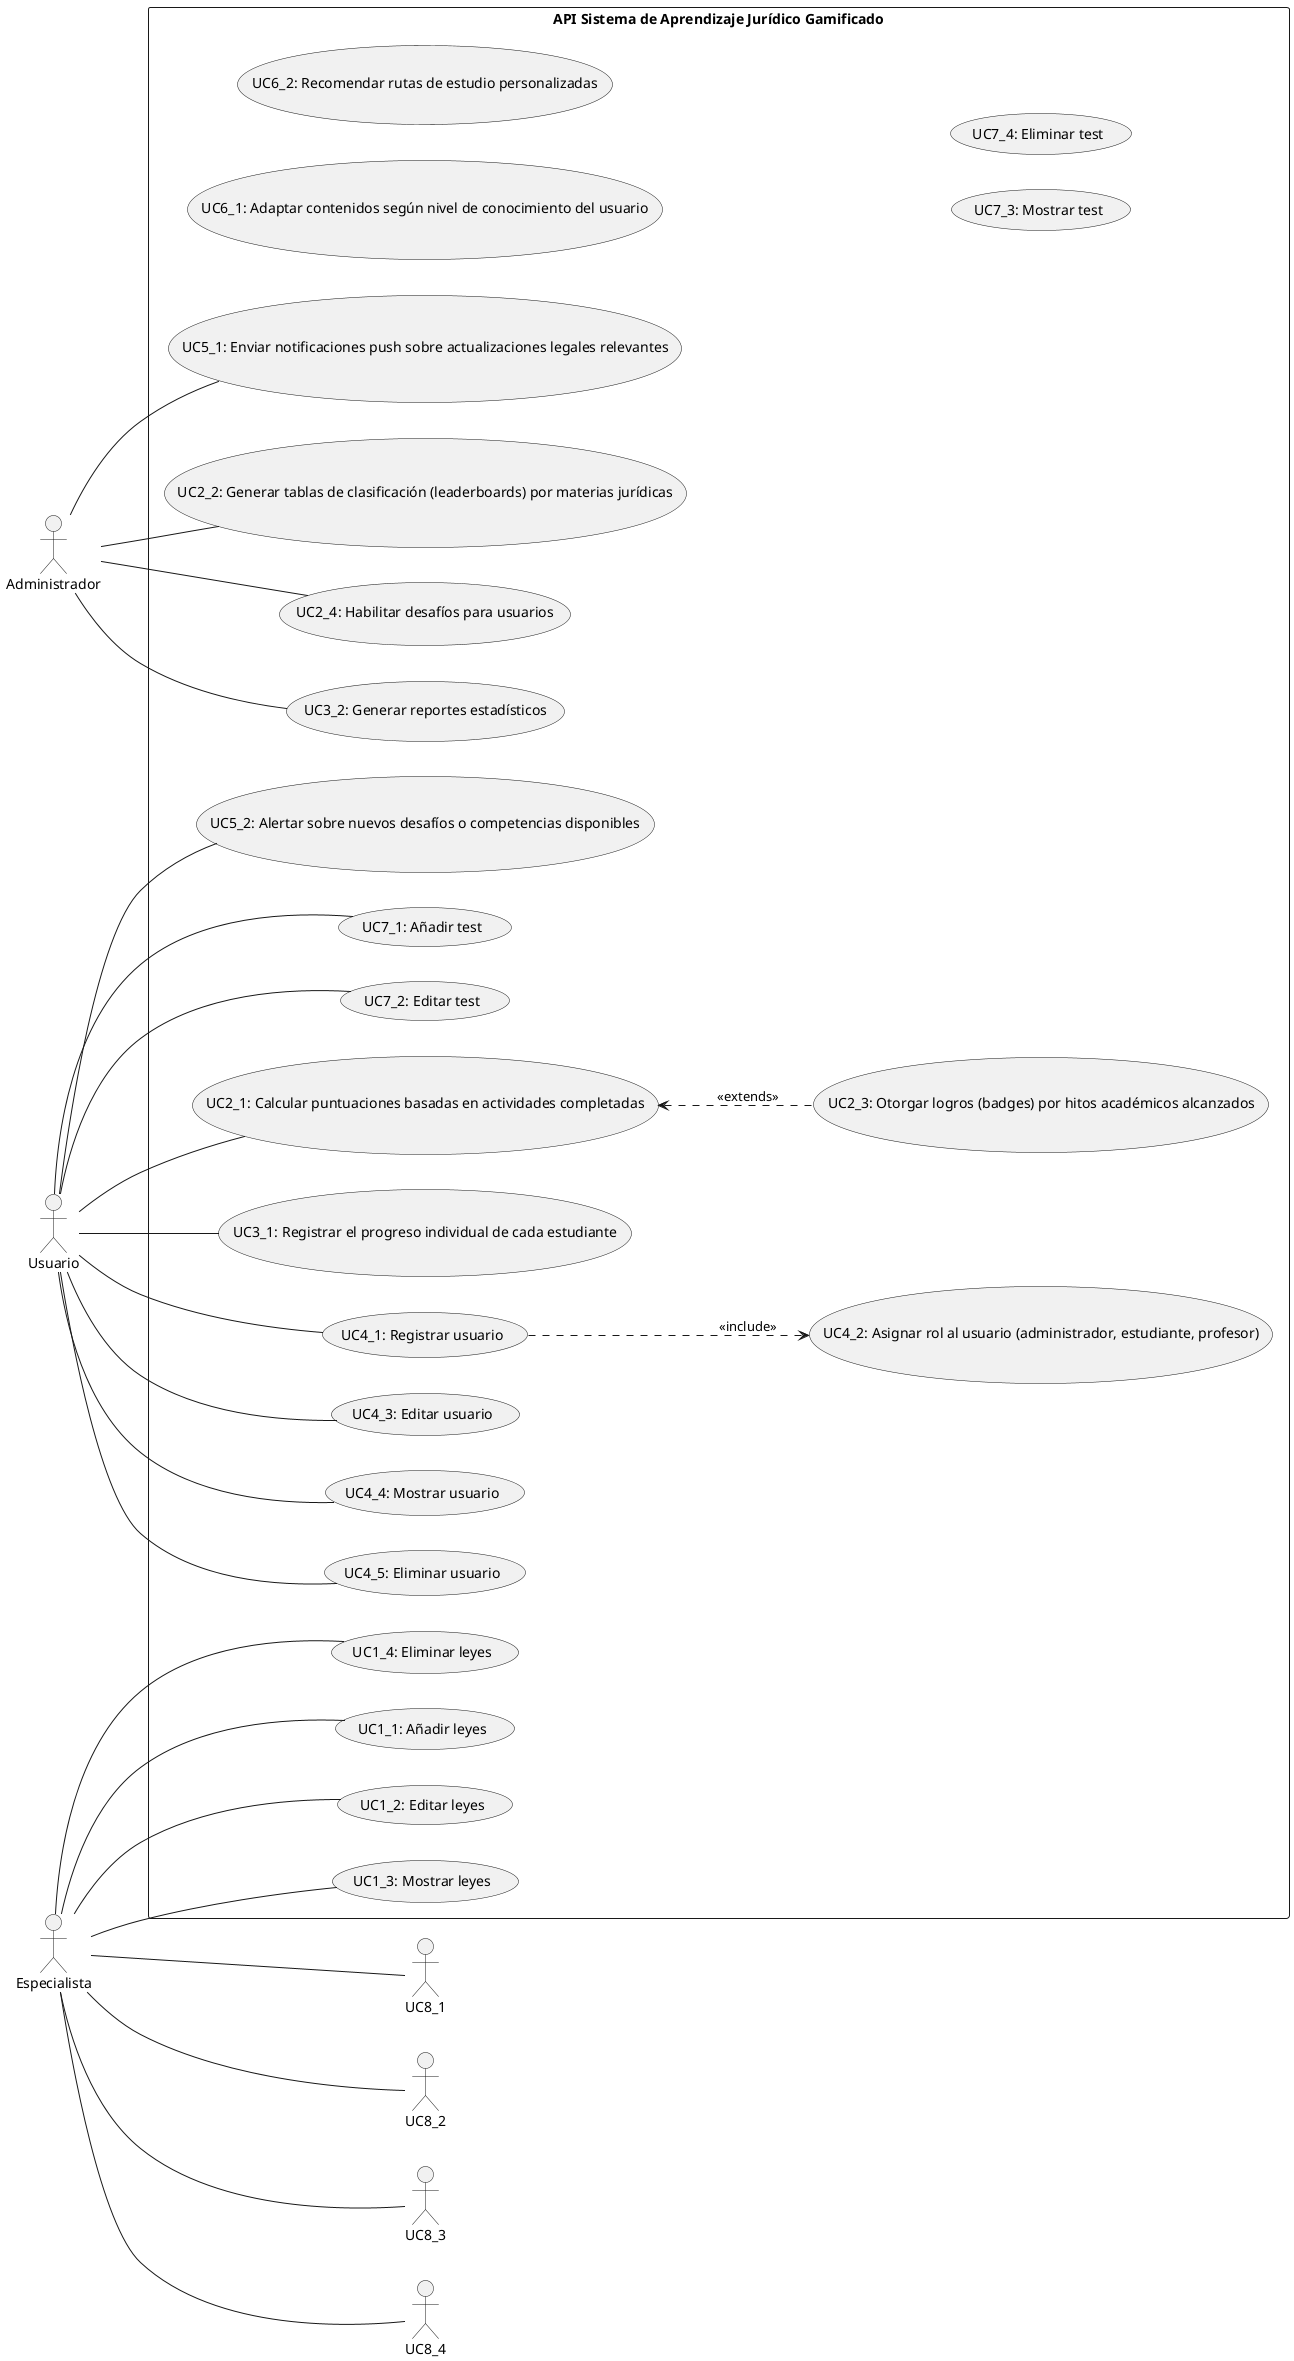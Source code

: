 @startuml CU
left to right direction
skinparam packageStyle rectangle

actor Usuario
actor Especialista
actor Administrador


package "API Sistema de Aprendizaje Jurídico Gamificado" {

    usecase "UC1_1: Añadir leyes" as UC1_1
    usecase "UC1_2: Editar leyes" as UC1_2
    usecase "UC1_3: Mostrar leyes" as UC1_3
    usecase "UC1_4: Eliminar leyes" as UC1_4
    
    usecase "UC2_1: Calcular puntuaciones basadas en actividades completadas" as UC2_1
    usecase "UC2_2: Generar tablas de clasificación (leaderboards) por materias jurídicas" as UC2_2
    usecase "UC2_3: Otorgar logros (badges) por hitos académicos alcanzados" as UC2_3
    usecase "UC2_4: Habilitar desafíos para usuarios" as UC2_4
    
    usecase "UC3_1: Registrar el progreso individual de cada estudiante" as UC3_1
    usecase "UC3_2: Generar reportes estadísticos" as UC3_2
    
    usecase "UC4_1: Registrar usuario" as UC4_1
    usecase "UC4_2: Asignar rol al usuario (administrador, estudiante, profesor)" as UC4_2
    usecase "UC4_3: Editar usuario" as UC4_3
    usecase "UC4_4: Mostrar usuario" as UC4_4
    usecase "UC4_5: Eliminar usuario" as UC4_5

    usecase "UC5_1: Enviar notificaciones push sobre actualizaciones legales relevantes" as UC5_1
    usecase "UC5_2: Alertar sobre nuevos desafíos o competencias disponibles" as UC5_2

    usecase "UC6_1: Adaptar contenidos según nivel de conocimiento del usuario" as UC6_1
    usecase "UC6_2: Recomendar rutas de estudio personalizadas" as UC6_2

    usecase "UC7_1: Añadir test" as UC7_1
    usecase "UC7_2: Editar test" as UC7_2
    usecase "UC7_3: Mostrar test" as UC7_3
    usecase "UC7_4: Eliminar test" as UC7_4
}

' Relaciones (solo actor base por herencia)
Usuario -- UC2_1
Usuario -- UC3_1
Usuario -- UC5_2
Usuario -- UC7_1
Usuario -- UC7_2
Usuario -- UC4_1
Usuario -- UC4_3
Usuario -- UC4_4
Usuario -- UC4_5

Especialista -- UC1_1
Especialista -- UC1_2
Especialista -- UC1_3
Especialista -- UC1_4
Especialista -- UC8_1
Especialista -- UC8_2
Especialista -- UC8_3
Especialista -- UC8_4


Administrador -- UC2_2
Administrador -- UC2_4
Administrador -- UC5_1
Administrador -- UC3_2

UC2_1 <.. UC2_3 : <<extends>>
UC4_1 ..> UC4_2 : <<include>>


@enduml
